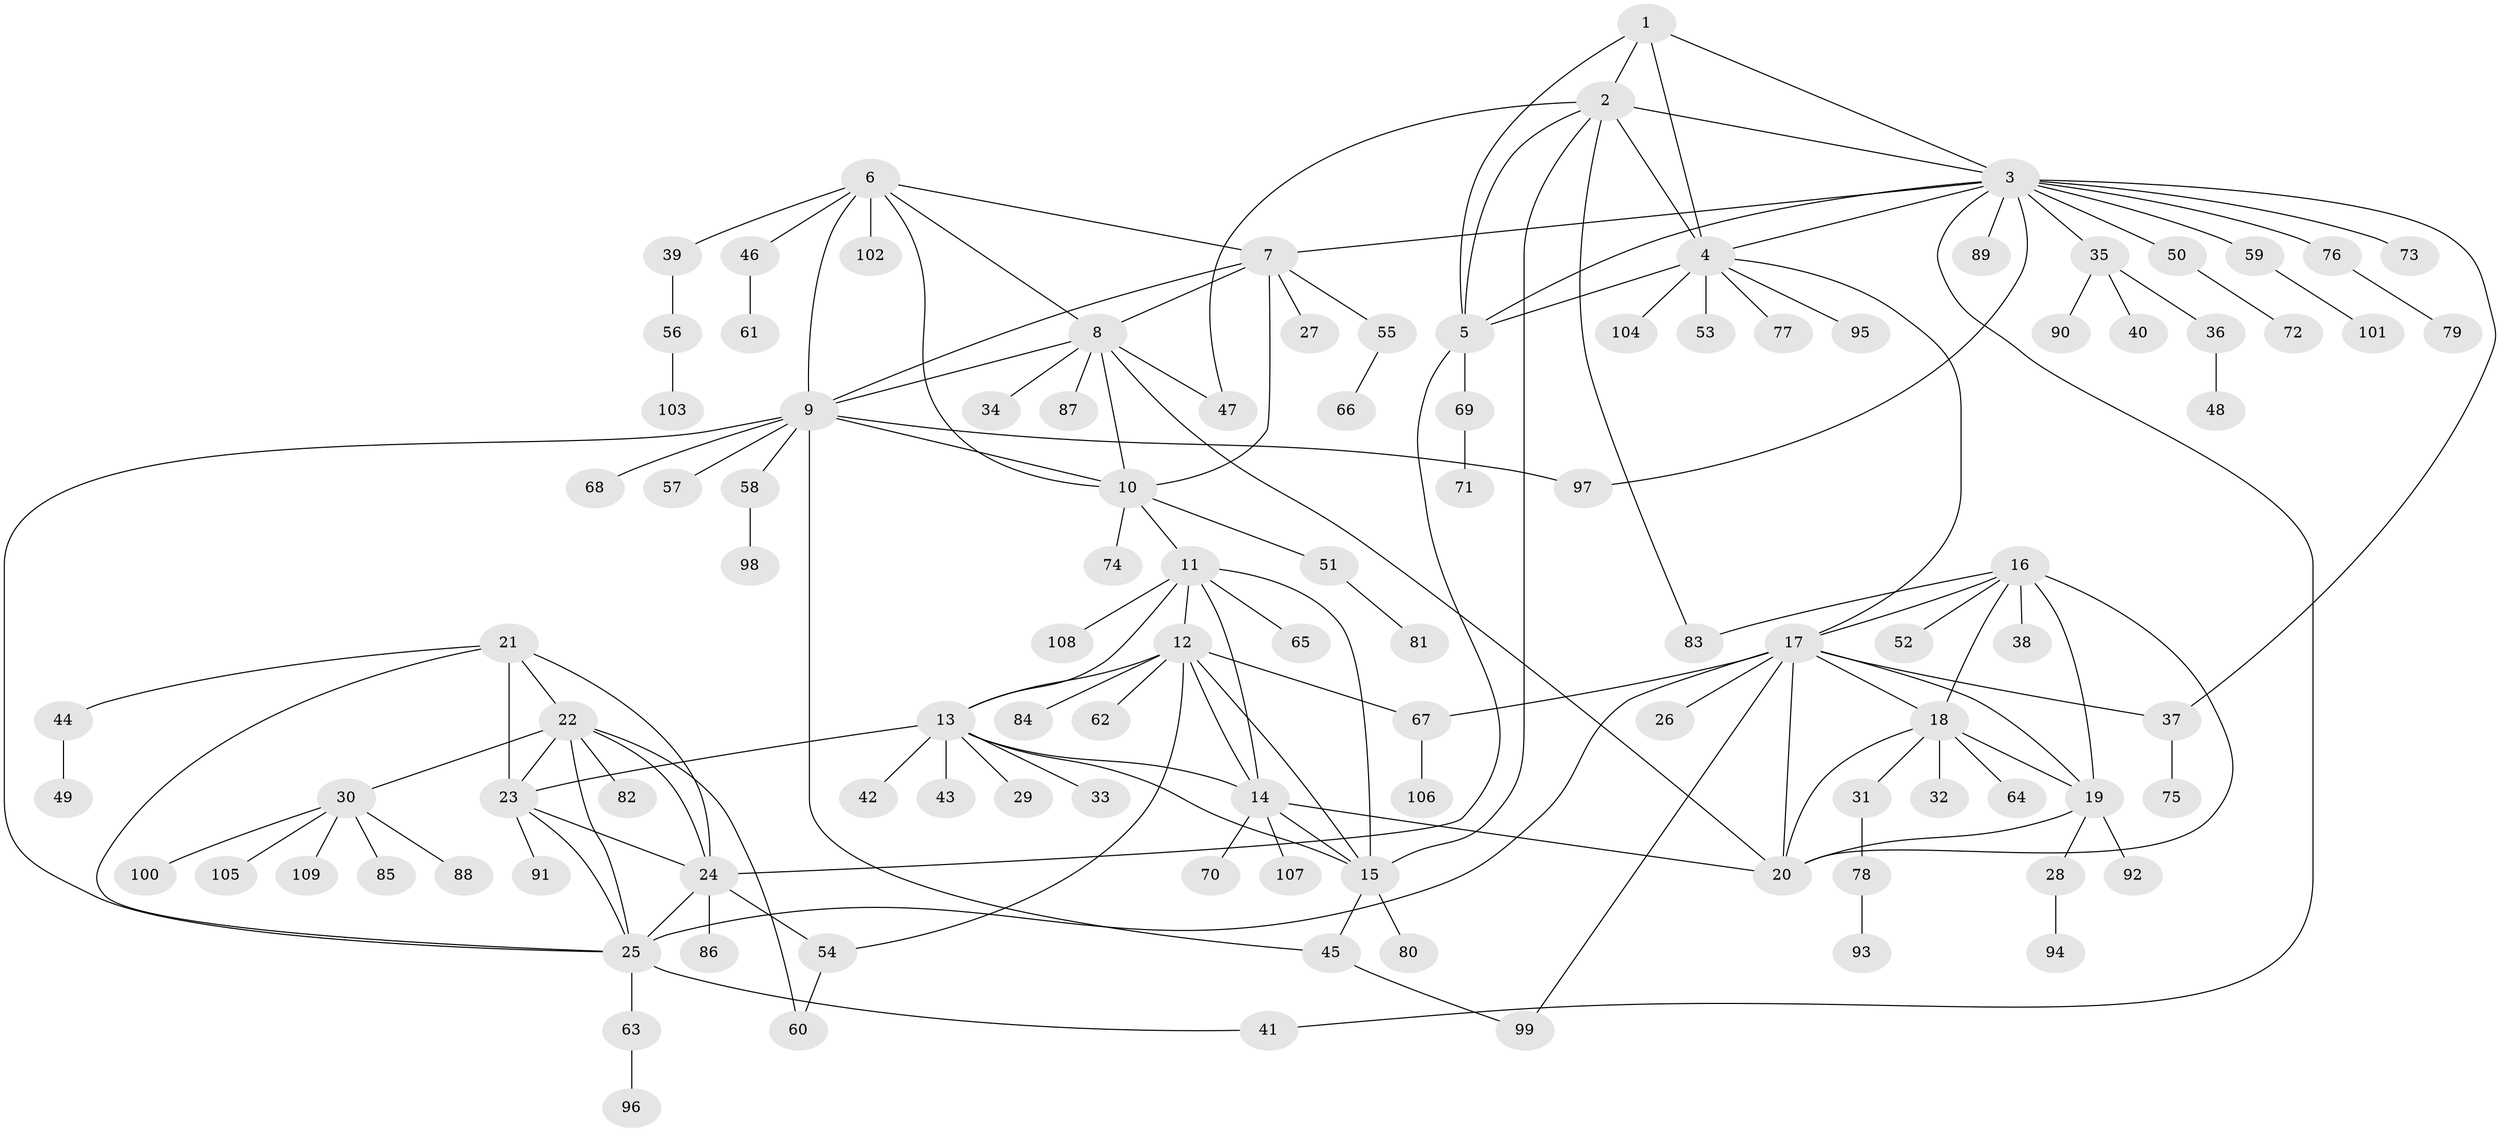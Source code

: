 // Generated by graph-tools (version 1.1) at 2025/11/02/27/25 16:11:30]
// undirected, 109 vertices, 154 edges
graph export_dot {
graph [start="1"]
  node [color=gray90,style=filled];
  1;
  2;
  3;
  4;
  5;
  6;
  7;
  8;
  9;
  10;
  11;
  12;
  13;
  14;
  15;
  16;
  17;
  18;
  19;
  20;
  21;
  22;
  23;
  24;
  25;
  26;
  27;
  28;
  29;
  30;
  31;
  32;
  33;
  34;
  35;
  36;
  37;
  38;
  39;
  40;
  41;
  42;
  43;
  44;
  45;
  46;
  47;
  48;
  49;
  50;
  51;
  52;
  53;
  54;
  55;
  56;
  57;
  58;
  59;
  60;
  61;
  62;
  63;
  64;
  65;
  66;
  67;
  68;
  69;
  70;
  71;
  72;
  73;
  74;
  75;
  76;
  77;
  78;
  79;
  80;
  81;
  82;
  83;
  84;
  85;
  86;
  87;
  88;
  89;
  90;
  91;
  92;
  93;
  94;
  95;
  96;
  97;
  98;
  99;
  100;
  101;
  102;
  103;
  104;
  105;
  106;
  107;
  108;
  109;
  1 -- 2;
  1 -- 3;
  1 -- 4;
  1 -- 5;
  2 -- 3;
  2 -- 4;
  2 -- 5;
  2 -- 15;
  2 -- 47;
  2 -- 83;
  3 -- 4;
  3 -- 5;
  3 -- 7;
  3 -- 35;
  3 -- 37;
  3 -- 41;
  3 -- 50;
  3 -- 59;
  3 -- 73;
  3 -- 76;
  3 -- 89;
  3 -- 97;
  4 -- 5;
  4 -- 17;
  4 -- 53;
  4 -- 77;
  4 -- 95;
  4 -- 104;
  5 -- 24;
  5 -- 69;
  6 -- 7;
  6 -- 8;
  6 -- 9;
  6 -- 10;
  6 -- 39;
  6 -- 46;
  6 -- 102;
  7 -- 8;
  7 -- 9;
  7 -- 10;
  7 -- 27;
  7 -- 55;
  8 -- 9;
  8 -- 10;
  8 -- 20;
  8 -- 34;
  8 -- 47;
  8 -- 87;
  9 -- 10;
  9 -- 25;
  9 -- 45;
  9 -- 57;
  9 -- 58;
  9 -- 68;
  9 -- 97;
  10 -- 11;
  10 -- 51;
  10 -- 74;
  11 -- 12;
  11 -- 13;
  11 -- 14;
  11 -- 15;
  11 -- 65;
  11 -- 108;
  12 -- 13;
  12 -- 14;
  12 -- 15;
  12 -- 54;
  12 -- 62;
  12 -- 67;
  12 -- 84;
  13 -- 14;
  13 -- 15;
  13 -- 23;
  13 -- 29;
  13 -- 33;
  13 -- 42;
  13 -- 43;
  14 -- 15;
  14 -- 20;
  14 -- 70;
  14 -- 107;
  15 -- 45;
  15 -- 80;
  16 -- 17;
  16 -- 18;
  16 -- 19;
  16 -- 20;
  16 -- 38;
  16 -- 52;
  16 -- 83;
  17 -- 18;
  17 -- 19;
  17 -- 20;
  17 -- 25;
  17 -- 26;
  17 -- 37;
  17 -- 67;
  17 -- 99;
  18 -- 19;
  18 -- 20;
  18 -- 31;
  18 -- 32;
  18 -- 64;
  19 -- 20;
  19 -- 28;
  19 -- 92;
  21 -- 22;
  21 -- 23;
  21 -- 24;
  21 -- 25;
  21 -- 44;
  22 -- 23;
  22 -- 24;
  22 -- 25;
  22 -- 30;
  22 -- 60;
  22 -- 82;
  23 -- 24;
  23 -- 25;
  23 -- 91;
  24 -- 25;
  24 -- 54;
  24 -- 86;
  25 -- 41;
  25 -- 63;
  28 -- 94;
  30 -- 85;
  30 -- 88;
  30 -- 100;
  30 -- 105;
  30 -- 109;
  31 -- 78;
  35 -- 36;
  35 -- 40;
  35 -- 90;
  36 -- 48;
  37 -- 75;
  39 -- 56;
  44 -- 49;
  45 -- 99;
  46 -- 61;
  50 -- 72;
  51 -- 81;
  54 -- 60;
  55 -- 66;
  56 -- 103;
  58 -- 98;
  59 -- 101;
  63 -- 96;
  67 -- 106;
  69 -- 71;
  76 -- 79;
  78 -- 93;
}
